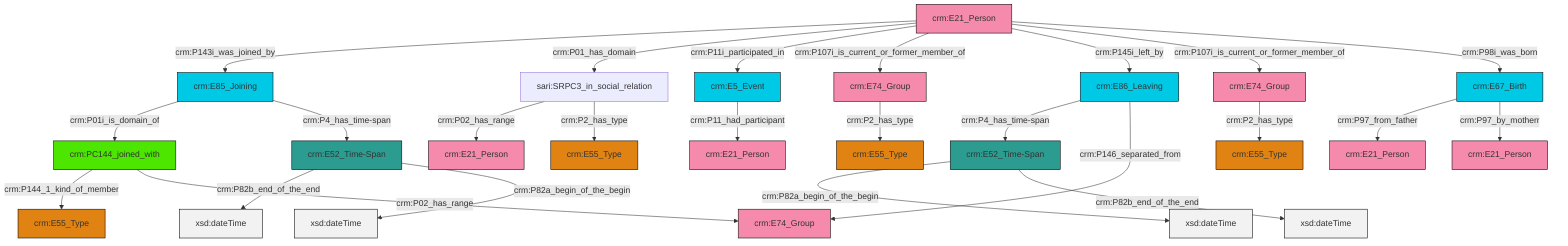 graph TD
classDef Literal fill:#f2f2f2,stroke:#000000;
classDef CRM_Entity fill:#FFFFFF,stroke:#000000;
classDef Temporal_Entity fill:#00C9E6, stroke:#000000;
classDef Type fill:#E18312, stroke:#000000;
classDef Time-Span fill:#2C9C91, stroke:#000000;
classDef Appellation fill:#FFEB7F, stroke:#000000;
classDef Place fill:#008836, stroke:#000000;
classDef Persistent_Item fill:#B266B2, stroke:#000000;
classDef Conceptual_Object fill:#FFD700, stroke:#000000;
classDef Physical_Thing fill:#D2B48C, stroke:#000000;
classDef Actor fill:#f58aad, stroke:#000000;
classDef PC_Classes fill:#4ce600, stroke:#000000;
classDef Multi fill:#cccccc,stroke:#000000;

0["crm:E52_Time-Span"]:::Time-Span -->|crm:P82b_end_of_the_end| 1[xsd:dateTime]:::Literal
4["crm:E74_Group"]:::Actor -->|crm:P2_has_type| 5["crm:E55_Type"]:::Type
11["crm:E86_Leaving"]:::Temporal_Entity -->|crm:P4_has_time-span| 12["crm:E52_Time-Span"]:::Time-Span
2["crm:E21_Person"]:::Actor -->|crm:P143i_was_joined_by| 13["crm:E85_Joining"]:::Temporal_Entity
12["crm:E52_Time-Span"]:::Time-Span -->|crm:P82a_begin_of_the_begin| 16[xsd:dateTime]:::Literal
2["crm:E21_Person"]:::Actor -->|crm:P01_has_domain| 17["sari:SRPC3_in_social_relation"]:::Default
2["crm:E21_Person"]:::Actor -->|crm:P11i_participated_in| 19["crm:E5_Event"]:::Temporal_Entity
2["crm:E21_Person"]:::Actor -->|crm:P107i_is_current_or_former_member_of| 4["crm:E74_Group"]:::Actor
23["crm:E67_Birth"]:::Temporal_Entity -->|crm:P97_from_father| 25["crm:E21_Person"]:::Actor
13["crm:E85_Joining"]:::Temporal_Entity -->|crm:P01i_is_domain_of| 6["crm:PC144_joined_with"]:::PC_Classes
12["crm:E52_Time-Span"]:::Time-Span -->|crm:P82b_end_of_the_end| 33[xsd:dateTime]:::Literal
19["crm:E5_Event"]:::Temporal_Entity -->|crm:P11_had_participant| 20["crm:E21_Person"]:::Actor
23["crm:E67_Birth"]:::Temporal_Entity -->|crm:P97_by_motherr| 34["crm:E21_Person"]:::Actor
6["crm:PC144_joined_with"]:::PC_Classes -->|crm:P144_1_kind_of_member| 9["crm:E55_Type"]:::Type
11["crm:E86_Leaving"]:::Temporal_Entity -->|crm:P146_separated_from| 14["crm:E74_Group"]:::Actor
17["sari:SRPC3_in_social_relation"]:::Default -->|crm:P02_has_range| 28["crm:E21_Person"]:::Actor
2["crm:E21_Person"]:::Actor -->|crm:P145i_left_by| 11["crm:E86_Leaving"]:::Temporal_Entity
13["crm:E85_Joining"]:::Temporal_Entity -->|crm:P4_has_time-span| 0["crm:E52_Time-Span"]:::Time-Span
0["crm:E52_Time-Span"]:::Time-Span -->|crm:P82a_begin_of_the_begin| 40[xsd:dateTime]:::Literal
2["crm:E21_Person"]:::Actor -->|crm:P107i_is_current_or_former_member_of| 26["crm:E74_Group"]:::Actor
26["crm:E74_Group"]:::Actor -->|crm:P2_has_type| 30["crm:E55_Type"]:::Type
17["sari:SRPC3_in_social_relation"]:::Default -->|crm:P2_has_type| 42["crm:E55_Type"]:::Type
2["crm:E21_Person"]:::Actor -->|crm:P98i_was_born| 23["crm:E67_Birth"]:::Temporal_Entity
6["crm:PC144_joined_with"]:::PC_Classes -->|crm:P02_has_range| 14["crm:E74_Group"]:::Actor